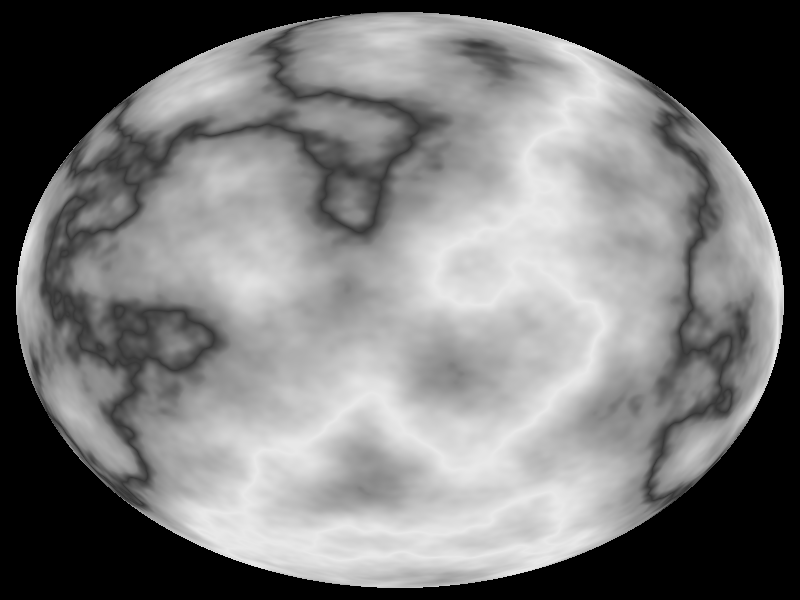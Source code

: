 #include "colors.inc"
#include "textures.inc"
#include "finish.inc"
#include "stones.inc"

global_settings {
	assumed_gamma 2.0
}

camera {
	orthographic
	up z*2.5
	right x*2.5
	location <0,50,-100>
	look_at <0,0,0>
}

#declare SideView =
camera {
	up y
	right x
	location <-2,1,-1>
	look_at <0,0,0>
}

//camera { SideView }

light_source {
	<-100,250,100>
	color White
}

// Generate all rotations
union {
	sphere {
		<0,0,0>,1
		pigment { White_Marble }
		finish {
			Dull
			ambient 0.4
		}
	}

	rotate <360*clock,360*clock,30>
	scale<1.2, 1.2, 1.2>
}

